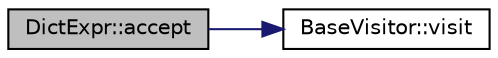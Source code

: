 digraph "DictExpr::accept"
{
 // LATEX_PDF_SIZE
  edge [fontname="Helvetica",fontsize="10",labelfontname="Helvetica",labelfontsize="10"];
  node [fontname="Helvetica",fontsize="10",shape=record];
  rankdir="LR";
  Node1 [label="DictExpr::accept",height=0.2,width=0.4,color="black", fillcolor="grey75", style="filled", fontcolor="black",tooltip=" "];
  Node1 -> Node2 [color="midnightblue",fontsize="10",style="solid",fontname="Helvetica"];
  Node2 [label="BaseVisitor::visit",height=0.2,width=0.4,color="black", fillcolor="white", style="filled",URL="$class_base_visitor.html#a78b7bbe2de6d26e75705e586612ffadf",tooltip=" "];
}
